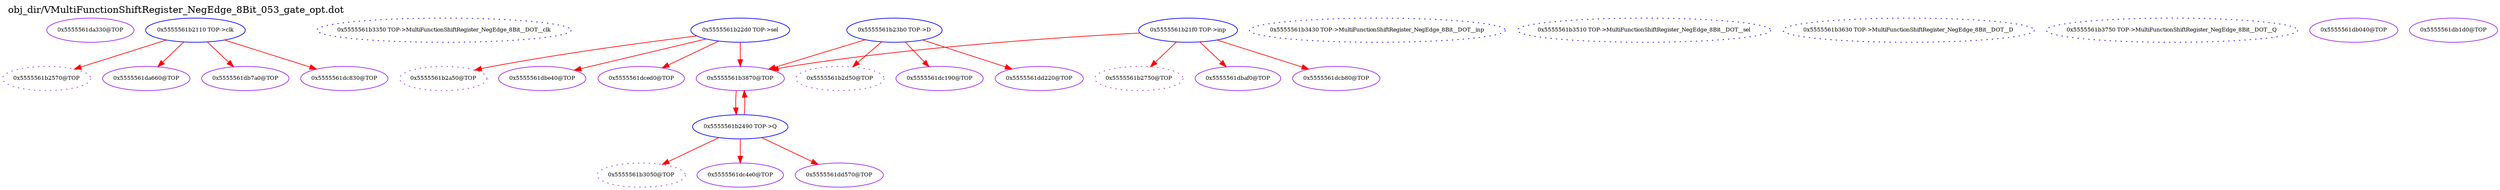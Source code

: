 digraph v3graph {
	graph	[label="obj_dir/VMultiFunctionShiftRegister_NegEdge_8Bit_053_gate_opt.dot",
		 labelloc=t, labeljust=l,
		 //size="7.5,10",
		 rankdir=TB];
	n0	[fontsize=8 label="0x5555561da330@TOP", color=purple];
	n1	[fontsize=8 label="0x5555561b2570@TOP", color=purple, style=dotted];
	n2	[fontsize=8 label="0x5555561b2110 TOP->clk", color=blue];
	n3	[fontsize=8 label="0x5555561b3350 TOP->MultiFunctionShiftRegister_NegEdge_8Bit__DOT__clk", color=blue, style=dotted];
	n4	[fontsize=8 label="0x5555561b2750@TOP", color=purple, style=dotted];
	n5	[fontsize=8 label="0x5555561b21f0 TOP->inp", color=blue];
	n6	[fontsize=8 label="0x5555561b3430 TOP->MultiFunctionShiftRegister_NegEdge_8Bit__DOT__inp", color=blue, style=dotted];
	n7	[fontsize=8 label="0x5555561b2a50@TOP", color=purple, style=dotted];
	n8	[fontsize=8 label="0x5555561b22d0 TOP->sel", color=blue];
	n9	[fontsize=8 label="0x5555561b3510 TOP->MultiFunctionShiftRegister_NegEdge_8Bit__DOT__sel", color=blue, style=dotted];
	n10	[fontsize=8 label="0x5555561b2d50@TOP", color=purple, style=dotted];
	n11	[fontsize=8 label="0x5555561b23b0 TOP->D", color=blue];
	n12	[fontsize=8 label="0x5555561b3630 TOP->MultiFunctionShiftRegister_NegEdge_8Bit__DOT__D", color=blue, style=dotted];
	n13	[fontsize=8 label="0x5555561b3050@TOP", color=purple, style=dotted];
	n14	[fontsize=8 label="0x5555561b2490 TOP->Q", color=blue];
	n15	[fontsize=8 label="0x5555561b3750 TOP->MultiFunctionShiftRegister_NegEdge_8Bit__DOT__Q", color=blue, style=dotted];
	n16	[fontsize=8 label="0x5555561da660@TOP", color=purple];
	n17	[fontsize=8 label="0x5555561b3870@TOP", color=purple];
	n18	[fontsize=8 label="0x5555561db040@TOP", color=purple];
	n19	[fontsize=8 label="0x5555561db1d0@TOP", color=purple];
	n20	[fontsize=8 label="0x5555561db7a0@TOP", color=purple];
	n21	[fontsize=8 label="0x5555561dbaf0@TOP", color=purple];
	n22	[fontsize=8 label="0x5555561dbe40@TOP", color=purple];
	n23	[fontsize=8 label="0x5555561dc190@TOP", color=purple];
	n24	[fontsize=8 label="0x5555561dc4e0@TOP", color=purple];
	n25	[fontsize=8 label="0x5555561dc830@TOP", color=purple];
	n26	[fontsize=8 label="0x5555561dcb80@TOP", color=purple];
	n27	[fontsize=8 label="0x5555561dced0@TOP", color=purple];
	n28	[fontsize=8 label="0x5555561dd220@TOP", color=purple];
	n29	[fontsize=8 label="0x5555561dd570@TOP", color=purple];
	n2 -> n1 [fontsize=8 label="" weight=1 color=red];
	n2 -> n16 [fontsize=8 label="" weight=1 color=red];
	n2 -> n20 [fontsize=8 label="" weight=1 color=red];
	n2 -> n25 [fontsize=8 label="" weight=1 color=red];
	n5 -> n4 [fontsize=8 label="" weight=1 color=red];
	n5 -> n17 [fontsize=8 label="" weight=1 color=red];
	n5 -> n21 [fontsize=8 label="" weight=1 color=red];
	n5 -> n26 [fontsize=8 label="" weight=1 color=red];
	n8 -> n7 [fontsize=8 label="" weight=1 color=red];
	n8 -> n17 [fontsize=8 label="" weight=7 color=red];
	n8 -> n22 [fontsize=8 label="" weight=1 color=red];
	n8 -> n27 [fontsize=8 label="" weight=1 color=red];
	n11 -> n10 [fontsize=8 label="" weight=1 color=red];
	n11 -> n17 [fontsize=8 label="" weight=1 color=red];
	n11 -> n23 [fontsize=8 label="" weight=1 color=red];
	n11 -> n28 [fontsize=8 label="" weight=1 color=red];
	n14 -> n13 [fontsize=8 label="" weight=1 color=red];
	n14 -> n17 [fontsize=8 label="" weight=9 color=red];
	n14 -> n24 [fontsize=8 label="" weight=1 color=red];
	n14 -> n29 [fontsize=8 label="" weight=1 color=red];
	n17 -> n14 [fontsize=8 label="" weight=1 color=red];
}
